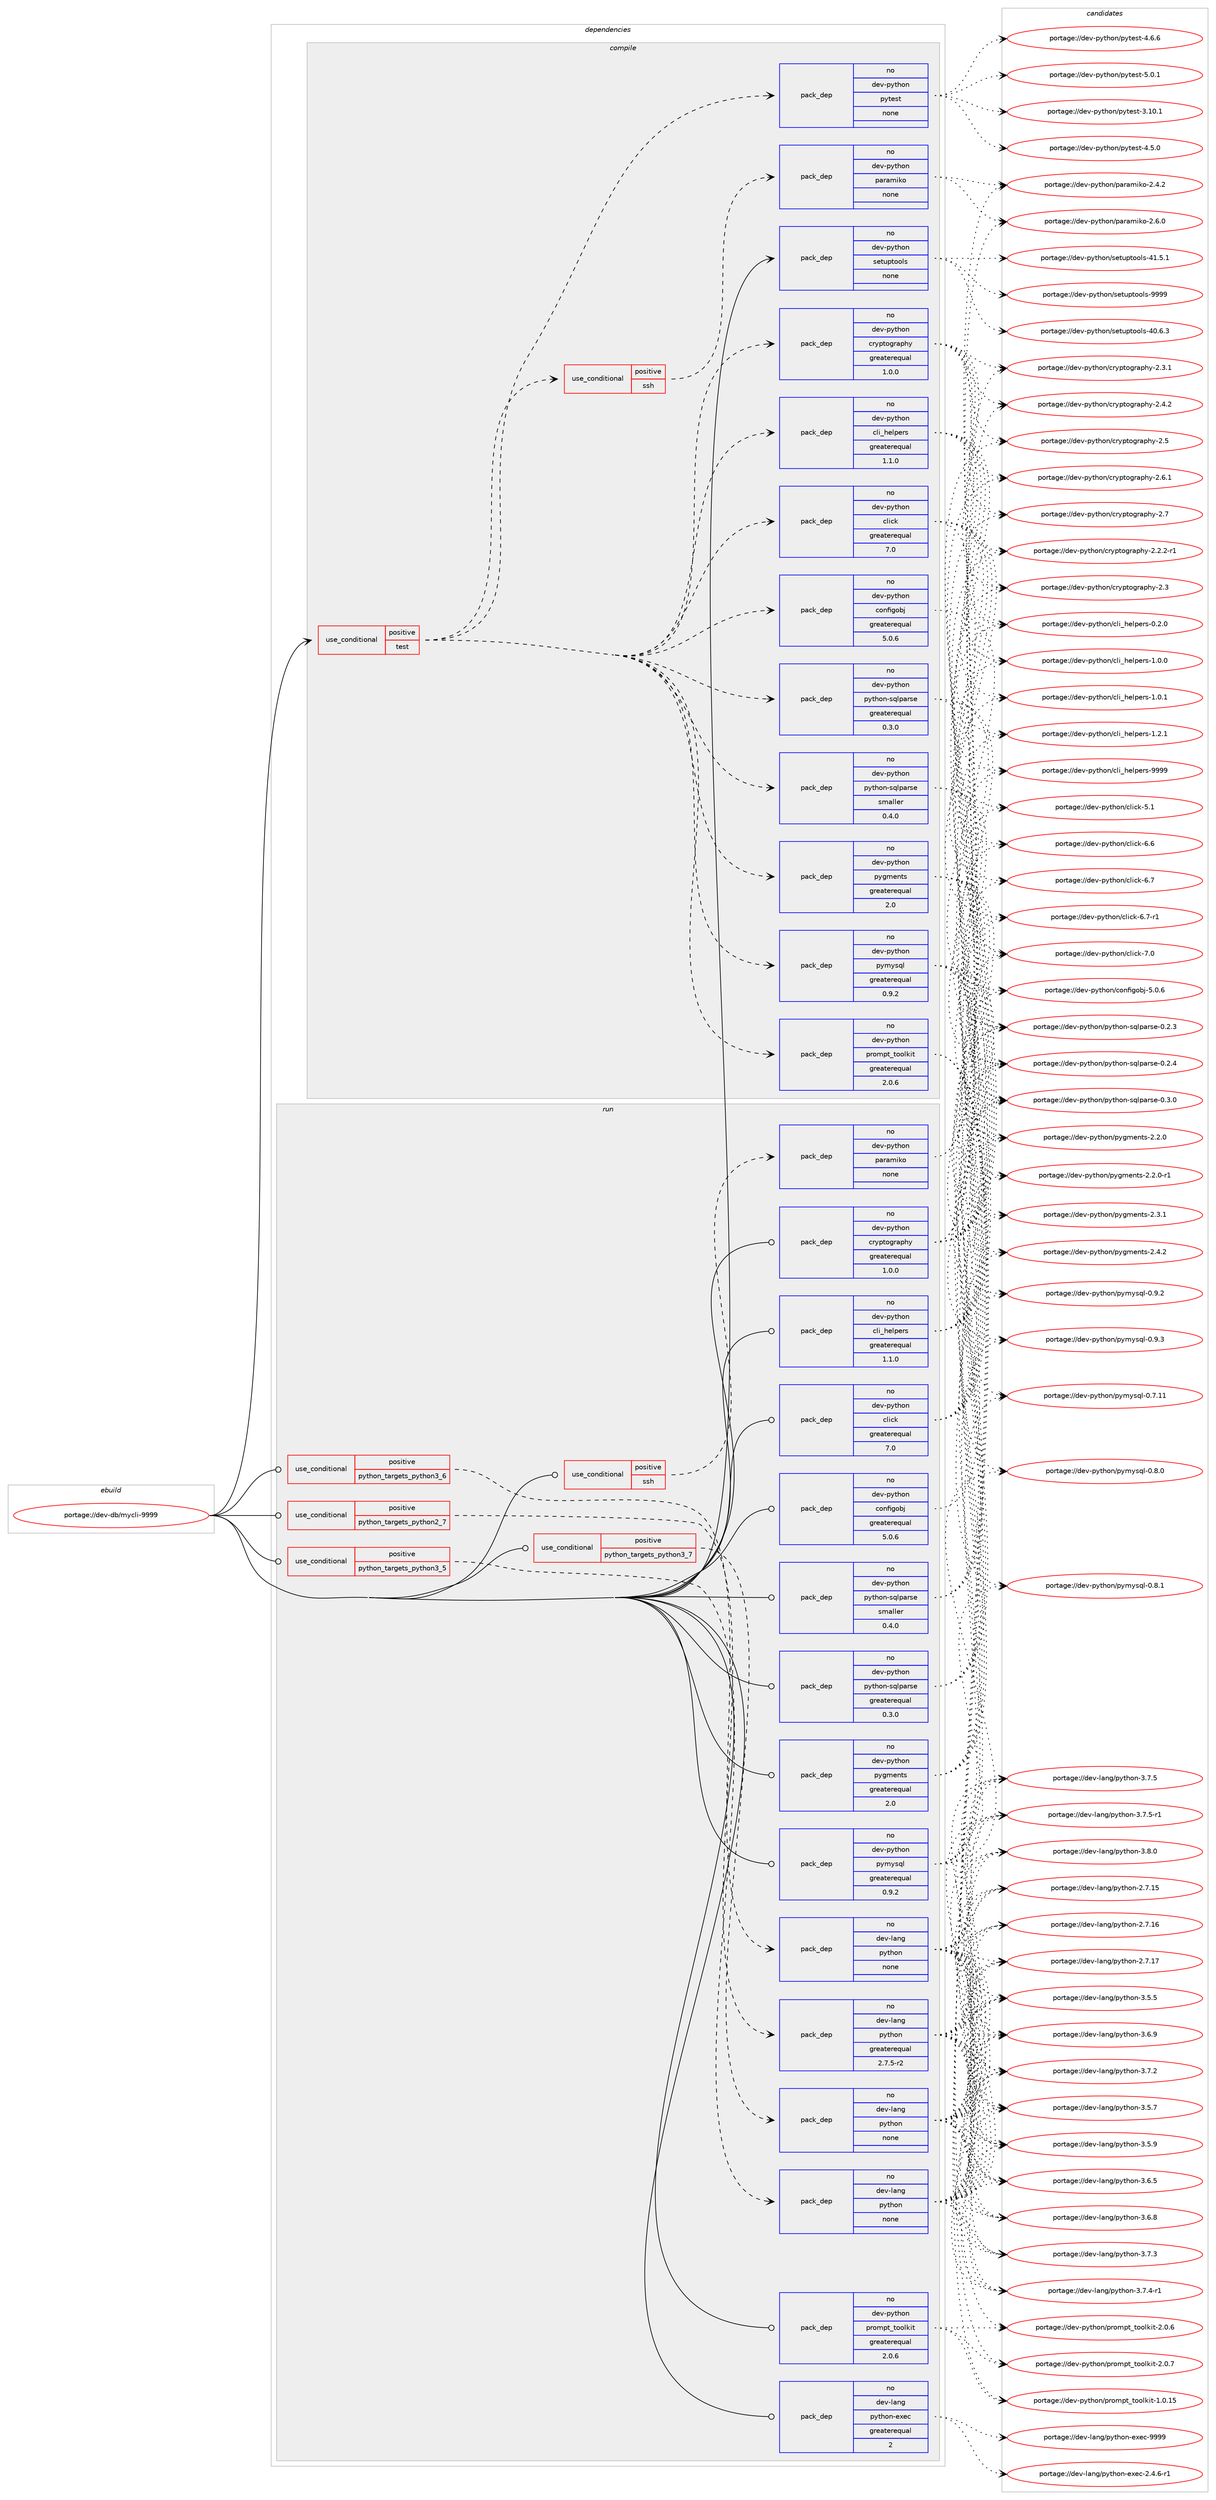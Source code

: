 digraph prolog {

# *************
# Graph options
# *************

newrank=true;
concentrate=true;
compound=true;
graph [rankdir=LR,fontname=Helvetica,fontsize=10,ranksep=1.5];#, ranksep=2.5, nodesep=0.2];
edge  [arrowhead=vee];
node  [fontname=Helvetica,fontsize=10];

# **********
# The ebuild
# **********

subgraph cluster_leftcol {
color=gray;
rank=same;
label=<<i>ebuild</i>>;
id [label="portage://dev-db/mycli-9999", color=red, width=4, href="../dev-db/mycli-9999.svg"];
}

# ****************
# The dependencies
# ****************

subgraph cluster_midcol {
color=gray;
label=<<i>dependencies</i>>;
subgraph cluster_compile {
fillcolor="#eeeeee";
style=filled;
label=<<i>compile</i>>;
subgraph cond12465 {
dependency55022 [label=<<TABLE BORDER="0" CELLBORDER="1" CELLSPACING="0" CELLPADDING="4"><TR><TD ROWSPAN="3" CELLPADDING="10">use_conditional</TD></TR><TR><TD>positive</TD></TR><TR><TD>test</TD></TR></TABLE>>, shape=none, color=red];
subgraph pack41333 {
dependency55023 [label=<<TABLE BORDER="0" CELLBORDER="1" CELLSPACING="0" CELLPADDING="4" WIDTH="220"><TR><TD ROWSPAN="6" CELLPADDING="30">pack_dep</TD></TR><TR><TD WIDTH="110">no</TD></TR><TR><TD>dev-python</TD></TR><TR><TD>pytest</TD></TR><TR><TD>none</TD></TR><TR><TD></TD></TR></TABLE>>, shape=none, color=blue];
}
dependency55022:e -> dependency55023:w [weight=20,style="dashed",arrowhead="vee"];
subgraph pack41334 {
dependency55024 [label=<<TABLE BORDER="0" CELLBORDER="1" CELLSPACING="0" CELLPADDING="4" WIDTH="220"><TR><TD ROWSPAN="6" CELLPADDING="30">pack_dep</TD></TR><TR><TD WIDTH="110">no</TD></TR><TR><TD>dev-python</TD></TR><TR><TD>cli_helpers</TD></TR><TR><TD>greaterequal</TD></TR><TR><TD>1.1.0</TD></TR></TABLE>>, shape=none, color=blue];
}
dependency55022:e -> dependency55024:w [weight=20,style="dashed",arrowhead="vee"];
subgraph pack41335 {
dependency55025 [label=<<TABLE BORDER="0" CELLBORDER="1" CELLSPACING="0" CELLPADDING="4" WIDTH="220"><TR><TD ROWSPAN="6" CELLPADDING="30">pack_dep</TD></TR><TR><TD WIDTH="110">no</TD></TR><TR><TD>dev-python</TD></TR><TR><TD>click</TD></TR><TR><TD>greaterequal</TD></TR><TR><TD>7.0</TD></TR></TABLE>>, shape=none, color=blue];
}
dependency55022:e -> dependency55025:w [weight=20,style="dashed",arrowhead="vee"];
subgraph pack41336 {
dependency55026 [label=<<TABLE BORDER="0" CELLBORDER="1" CELLSPACING="0" CELLPADDING="4" WIDTH="220"><TR><TD ROWSPAN="6" CELLPADDING="30">pack_dep</TD></TR><TR><TD WIDTH="110">no</TD></TR><TR><TD>dev-python</TD></TR><TR><TD>configobj</TD></TR><TR><TD>greaterequal</TD></TR><TR><TD>5.0.6</TD></TR></TABLE>>, shape=none, color=blue];
}
dependency55022:e -> dependency55026:w [weight=20,style="dashed",arrowhead="vee"];
subgraph pack41337 {
dependency55027 [label=<<TABLE BORDER="0" CELLBORDER="1" CELLSPACING="0" CELLPADDING="4" WIDTH="220"><TR><TD ROWSPAN="6" CELLPADDING="30">pack_dep</TD></TR><TR><TD WIDTH="110">no</TD></TR><TR><TD>dev-python</TD></TR><TR><TD>cryptography</TD></TR><TR><TD>greaterequal</TD></TR><TR><TD>1.0.0</TD></TR></TABLE>>, shape=none, color=blue];
}
dependency55022:e -> dependency55027:w [weight=20,style="dashed",arrowhead="vee"];
subgraph pack41338 {
dependency55028 [label=<<TABLE BORDER="0" CELLBORDER="1" CELLSPACING="0" CELLPADDING="4" WIDTH="220"><TR><TD ROWSPAN="6" CELLPADDING="30">pack_dep</TD></TR><TR><TD WIDTH="110">no</TD></TR><TR><TD>dev-python</TD></TR><TR><TD>prompt_toolkit</TD></TR><TR><TD>greaterequal</TD></TR><TR><TD>2.0.6</TD></TR></TABLE>>, shape=none, color=blue];
}
dependency55022:e -> dependency55028:w [weight=20,style="dashed",arrowhead="vee"];
subgraph pack41339 {
dependency55029 [label=<<TABLE BORDER="0" CELLBORDER="1" CELLSPACING="0" CELLPADDING="4" WIDTH="220"><TR><TD ROWSPAN="6" CELLPADDING="30">pack_dep</TD></TR><TR><TD WIDTH="110">no</TD></TR><TR><TD>dev-python</TD></TR><TR><TD>pygments</TD></TR><TR><TD>greaterequal</TD></TR><TR><TD>2.0</TD></TR></TABLE>>, shape=none, color=blue];
}
dependency55022:e -> dependency55029:w [weight=20,style="dashed",arrowhead="vee"];
subgraph pack41340 {
dependency55030 [label=<<TABLE BORDER="0" CELLBORDER="1" CELLSPACING="0" CELLPADDING="4" WIDTH="220"><TR><TD ROWSPAN="6" CELLPADDING="30">pack_dep</TD></TR><TR><TD WIDTH="110">no</TD></TR><TR><TD>dev-python</TD></TR><TR><TD>pymysql</TD></TR><TR><TD>greaterequal</TD></TR><TR><TD>0.9.2</TD></TR></TABLE>>, shape=none, color=blue];
}
dependency55022:e -> dependency55030:w [weight=20,style="dashed",arrowhead="vee"];
subgraph pack41341 {
dependency55031 [label=<<TABLE BORDER="0" CELLBORDER="1" CELLSPACING="0" CELLPADDING="4" WIDTH="220"><TR><TD ROWSPAN="6" CELLPADDING="30">pack_dep</TD></TR><TR><TD WIDTH="110">no</TD></TR><TR><TD>dev-python</TD></TR><TR><TD>python-sqlparse</TD></TR><TR><TD>greaterequal</TD></TR><TR><TD>0.3.0</TD></TR></TABLE>>, shape=none, color=blue];
}
dependency55022:e -> dependency55031:w [weight=20,style="dashed",arrowhead="vee"];
subgraph pack41342 {
dependency55032 [label=<<TABLE BORDER="0" CELLBORDER="1" CELLSPACING="0" CELLPADDING="4" WIDTH="220"><TR><TD ROWSPAN="6" CELLPADDING="30">pack_dep</TD></TR><TR><TD WIDTH="110">no</TD></TR><TR><TD>dev-python</TD></TR><TR><TD>python-sqlparse</TD></TR><TR><TD>smaller</TD></TR><TR><TD>0.4.0</TD></TR></TABLE>>, shape=none, color=blue];
}
dependency55022:e -> dependency55032:w [weight=20,style="dashed",arrowhead="vee"];
subgraph cond12466 {
dependency55033 [label=<<TABLE BORDER="0" CELLBORDER="1" CELLSPACING="0" CELLPADDING="4"><TR><TD ROWSPAN="3" CELLPADDING="10">use_conditional</TD></TR><TR><TD>positive</TD></TR><TR><TD>ssh</TD></TR></TABLE>>, shape=none, color=red];
subgraph pack41343 {
dependency55034 [label=<<TABLE BORDER="0" CELLBORDER="1" CELLSPACING="0" CELLPADDING="4" WIDTH="220"><TR><TD ROWSPAN="6" CELLPADDING="30">pack_dep</TD></TR><TR><TD WIDTH="110">no</TD></TR><TR><TD>dev-python</TD></TR><TR><TD>paramiko</TD></TR><TR><TD>none</TD></TR><TR><TD></TD></TR></TABLE>>, shape=none, color=blue];
}
dependency55033:e -> dependency55034:w [weight=20,style="dashed",arrowhead="vee"];
}
dependency55022:e -> dependency55033:w [weight=20,style="dashed",arrowhead="vee"];
}
id:e -> dependency55022:w [weight=20,style="solid",arrowhead="vee"];
subgraph pack41344 {
dependency55035 [label=<<TABLE BORDER="0" CELLBORDER="1" CELLSPACING="0" CELLPADDING="4" WIDTH="220"><TR><TD ROWSPAN="6" CELLPADDING="30">pack_dep</TD></TR><TR><TD WIDTH="110">no</TD></TR><TR><TD>dev-python</TD></TR><TR><TD>setuptools</TD></TR><TR><TD>none</TD></TR><TR><TD></TD></TR></TABLE>>, shape=none, color=blue];
}
id:e -> dependency55035:w [weight=20,style="solid",arrowhead="vee"];
}
subgraph cluster_compileandrun {
fillcolor="#eeeeee";
style=filled;
label=<<i>compile and run</i>>;
}
subgraph cluster_run {
fillcolor="#eeeeee";
style=filled;
label=<<i>run</i>>;
subgraph cond12467 {
dependency55036 [label=<<TABLE BORDER="0" CELLBORDER="1" CELLSPACING="0" CELLPADDING="4"><TR><TD ROWSPAN="3" CELLPADDING="10">use_conditional</TD></TR><TR><TD>positive</TD></TR><TR><TD>python_targets_python2_7</TD></TR></TABLE>>, shape=none, color=red];
subgraph pack41345 {
dependency55037 [label=<<TABLE BORDER="0" CELLBORDER="1" CELLSPACING="0" CELLPADDING="4" WIDTH="220"><TR><TD ROWSPAN="6" CELLPADDING="30">pack_dep</TD></TR><TR><TD WIDTH="110">no</TD></TR><TR><TD>dev-lang</TD></TR><TR><TD>python</TD></TR><TR><TD>greaterequal</TD></TR><TR><TD>2.7.5-r2</TD></TR></TABLE>>, shape=none, color=blue];
}
dependency55036:e -> dependency55037:w [weight=20,style="dashed",arrowhead="vee"];
}
id:e -> dependency55036:w [weight=20,style="solid",arrowhead="odot"];
subgraph cond12468 {
dependency55038 [label=<<TABLE BORDER="0" CELLBORDER="1" CELLSPACING="0" CELLPADDING="4"><TR><TD ROWSPAN="3" CELLPADDING="10">use_conditional</TD></TR><TR><TD>positive</TD></TR><TR><TD>python_targets_python3_5</TD></TR></TABLE>>, shape=none, color=red];
subgraph pack41346 {
dependency55039 [label=<<TABLE BORDER="0" CELLBORDER="1" CELLSPACING="0" CELLPADDING="4" WIDTH="220"><TR><TD ROWSPAN="6" CELLPADDING="30">pack_dep</TD></TR><TR><TD WIDTH="110">no</TD></TR><TR><TD>dev-lang</TD></TR><TR><TD>python</TD></TR><TR><TD>none</TD></TR><TR><TD></TD></TR></TABLE>>, shape=none, color=blue];
}
dependency55038:e -> dependency55039:w [weight=20,style="dashed",arrowhead="vee"];
}
id:e -> dependency55038:w [weight=20,style="solid",arrowhead="odot"];
subgraph cond12469 {
dependency55040 [label=<<TABLE BORDER="0" CELLBORDER="1" CELLSPACING="0" CELLPADDING="4"><TR><TD ROWSPAN="3" CELLPADDING="10">use_conditional</TD></TR><TR><TD>positive</TD></TR><TR><TD>python_targets_python3_6</TD></TR></TABLE>>, shape=none, color=red];
subgraph pack41347 {
dependency55041 [label=<<TABLE BORDER="0" CELLBORDER="1" CELLSPACING="0" CELLPADDING="4" WIDTH="220"><TR><TD ROWSPAN="6" CELLPADDING="30">pack_dep</TD></TR><TR><TD WIDTH="110">no</TD></TR><TR><TD>dev-lang</TD></TR><TR><TD>python</TD></TR><TR><TD>none</TD></TR><TR><TD></TD></TR></TABLE>>, shape=none, color=blue];
}
dependency55040:e -> dependency55041:w [weight=20,style="dashed",arrowhead="vee"];
}
id:e -> dependency55040:w [weight=20,style="solid",arrowhead="odot"];
subgraph cond12470 {
dependency55042 [label=<<TABLE BORDER="0" CELLBORDER="1" CELLSPACING="0" CELLPADDING="4"><TR><TD ROWSPAN="3" CELLPADDING="10">use_conditional</TD></TR><TR><TD>positive</TD></TR><TR><TD>python_targets_python3_7</TD></TR></TABLE>>, shape=none, color=red];
subgraph pack41348 {
dependency55043 [label=<<TABLE BORDER="0" CELLBORDER="1" CELLSPACING="0" CELLPADDING="4" WIDTH="220"><TR><TD ROWSPAN="6" CELLPADDING="30">pack_dep</TD></TR><TR><TD WIDTH="110">no</TD></TR><TR><TD>dev-lang</TD></TR><TR><TD>python</TD></TR><TR><TD>none</TD></TR><TR><TD></TD></TR></TABLE>>, shape=none, color=blue];
}
dependency55042:e -> dependency55043:w [weight=20,style="dashed",arrowhead="vee"];
}
id:e -> dependency55042:w [weight=20,style="solid",arrowhead="odot"];
subgraph cond12471 {
dependency55044 [label=<<TABLE BORDER="0" CELLBORDER="1" CELLSPACING="0" CELLPADDING="4"><TR><TD ROWSPAN="3" CELLPADDING="10">use_conditional</TD></TR><TR><TD>positive</TD></TR><TR><TD>ssh</TD></TR></TABLE>>, shape=none, color=red];
subgraph pack41349 {
dependency55045 [label=<<TABLE BORDER="0" CELLBORDER="1" CELLSPACING="0" CELLPADDING="4" WIDTH="220"><TR><TD ROWSPAN="6" CELLPADDING="30">pack_dep</TD></TR><TR><TD WIDTH="110">no</TD></TR><TR><TD>dev-python</TD></TR><TR><TD>paramiko</TD></TR><TR><TD>none</TD></TR><TR><TD></TD></TR></TABLE>>, shape=none, color=blue];
}
dependency55044:e -> dependency55045:w [weight=20,style="dashed",arrowhead="vee"];
}
id:e -> dependency55044:w [weight=20,style="solid",arrowhead="odot"];
subgraph pack41350 {
dependency55046 [label=<<TABLE BORDER="0" CELLBORDER="1" CELLSPACING="0" CELLPADDING="4" WIDTH="220"><TR><TD ROWSPAN="6" CELLPADDING="30">pack_dep</TD></TR><TR><TD WIDTH="110">no</TD></TR><TR><TD>dev-lang</TD></TR><TR><TD>python-exec</TD></TR><TR><TD>greaterequal</TD></TR><TR><TD>2</TD></TR></TABLE>>, shape=none, color=blue];
}
id:e -> dependency55046:w [weight=20,style="solid",arrowhead="odot"];
subgraph pack41351 {
dependency55047 [label=<<TABLE BORDER="0" CELLBORDER="1" CELLSPACING="0" CELLPADDING="4" WIDTH="220"><TR><TD ROWSPAN="6" CELLPADDING="30">pack_dep</TD></TR><TR><TD WIDTH="110">no</TD></TR><TR><TD>dev-python</TD></TR><TR><TD>cli_helpers</TD></TR><TR><TD>greaterequal</TD></TR><TR><TD>1.1.0</TD></TR></TABLE>>, shape=none, color=blue];
}
id:e -> dependency55047:w [weight=20,style="solid",arrowhead="odot"];
subgraph pack41352 {
dependency55048 [label=<<TABLE BORDER="0" CELLBORDER="1" CELLSPACING="0" CELLPADDING="4" WIDTH="220"><TR><TD ROWSPAN="6" CELLPADDING="30">pack_dep</TD></TR><TR><TD WIDTH="110">no</TD></TR><TR><TD>dev-python</TD></TR><TR><TD>click</TD></TR><TR><TD>greaterequal</TD></TR><TR><TD>7.0</TD></TR></TABLE>>, shape=none, color=blue];
}
id:e -> dependency55048:w [weight=20,style="solid",arrowhead="odot"];
subgraph pack41353 {
dependency55049 [label=<<TABLE BORDER="0" CELLBORDER="1" CELLSPACING="0" CELLPADDING="4" WIDTH="220"><TR><TD ROWSPAN="6" CELLPADDING="30">pack_dep</TD></TR><TR><TD WIDTH="110">no</TD></TR><TR><TD>dev-python</TD></TR><TR><TD>configobj</TD></TR><TR><TD>greaterequal</TD></TR><TR><TD>5.0.6</TD></TR></TABLE>>, shape=none, color=blue];
}
id:e -> dependency55049:w [weight=20,style="solid",arrowhead="odot"];
subgraph pack41354 {
dependency55050 [label=<<TABLE BORDER="0" CELLBORDER="1" CELLSPACING="0" CELLPADDING="4" WIDTH="220"><TR><TD ROWSPAN="6" CELLPADDING="30">pack_dep</TD></TR><TR><TD WIDTH="110">no</TD></TR><TR><TD>dev-python</TD></TR><TR><TD>cryptography</TD></TR><TR><TD>greaterequal</TD></TR><TR><TD>1.0.0</TD></TR></TABLE>>, shape=none, color=blue];
}
id:e -> dependency55050:w [weight=20,style="solid",arrowhead="odot"];
subgraph pack41355 {
dependency55051 [label=<<TABLE BORDER="0" CELLBORDER="1" CELLSPACING="0" CELLPADDING="4" WIDTH="220"><TR><TD ROWSPAN="6" CELLPADDING="30">pack_dep</TD></TR><TR><TD WIDTH="110">no</TD></TR><TR><TD>dev-python</TD></TR><TR><TD>prompt_toolkit</TD></TR><TR><TD>greaterequal</TD></TR><TR><TD>2.0.6</TD></TR></TABLE>>, shape=none, color=blue];
}
id:e -> dependency55051:w [weight=20,style="solid",arrowhead="odot"];
subgraph pack41356 {
dependency55052 [label=<<TABLE BORDER="0" CELLBORDER="1" CELLSPACING="0" CELLPADDING="4" WIDTH="220"><TR><TD ROWSPAN="6" CELLPADDING="30">pack_dep</TD></TR><TR><TD WIDTH="110">no</TD></TR><TR><TD>dev-python</TD></TR><TR><TD>pygments</TD></TR><TR><TD>greaterequal</TD></TR><TR><TD>2.0</TD></TR></TABLE>>, shape=none, color=blue];
}
id:e -> dependency55052:w [weight=20,style="solid",arrowhead="odot"];
subgraph pack41357 {
dependency55053 [label=<<TABLE BORDER="0" CELLBORDER="1" CELLSPACING="0" CELLPADDING="4" WIDTH="220"><TR><TD ROWSPAN="6" CELLPADDING="30">pack_dep</TD></TR><TR><TD WIDTH="110">no</TD></TR><TR><TD>dev-python</TD></TR><TR><TD>pymysql</TD></TR><TR><TD>greaterequal</TD></TR><TR><TD>0.9.2</TD></TR></TABLE>>, shape=none, color=blue];
}
id:e -> dependency55053:w [weight=20,style="solid",arrowhead="odot"];
subgraph pack41358 {
dependency55054 [label=<<TABLE BORDER="0" CELLBORDER="1" CELLSPACING="0" CELLPADDING="4" WIDTH="220"><TR><TD ROWSPAN="6" CELLPADDING="30">pack_dep</TD></TR><TR><TD WIDTH="110">no</TD></TR><TR><TD>dev-python</TD></TR><TR><TD>python-sqlparse</TD></TR><TR><TD>greaterequal</TD></TR><TR><TD>0.3.0</TD></TR></TABLE>>, shape=none, color=blue];
}
id:e -> dependency55054:w [weight=20,style="solid",arrowhead="odot"];
subgraph pack41359 {
dependency55055 [label=<<TABLE BORDER="0" CELLBORDER="1" CELLSPACING="0" CELLPADDING="4" WIDTH="220"><TR><TD ROWSPAN="6" CELLPADDING="30">pack_dep</TD></TR><TR><TD WIDTH="110">no</TD></TR><TR><TD>dev-python</TD></TR><TR><TD>python-sqlparse</TD></TR><TR><TD>smaller</TD></TR><TR><TD>0.4.0</TD></TR></TABLE>>, shape=none, color=blue];
}
id:e -> dependency55055:w [weight=20,style="solid",arrowhead="odot"];
}
}

# **************
# The candidates
# **************

subgraph cluster_choices {
rank=same;
color=gray;
label=<<i>candidates</i>>;

subgraph choice41333 {
color=black;
nodesep=1;
choiceportage100101118451121211161041111104711212111610111511645514649484649 [label="portage://dev-python/pytest-3.10.1", color=red, width=4,href="../dev-python/pytest-3.10.1.svg"];
choiceportage1001011184511212111610411111047112121116101115116455246534648 [label="portage://dev-python/pytest-4.5.0", color=red, width=4,href="../dev-python/pytest-4.5.0.svg"];
choiceportage1001011184511212111610411111047112121116101115116455246544654 [label="portage://dev-python/pytest-4.6.6", color=red, width=4,href="../dev-python/pytest-4.6.6.svg"];
choiceportage1001011184511212111610411111047112121116101115116455346484649 [label="portage://dev-python/pytest-5.0.1", color=red, width=4,href="../dev-python/pytest-5.0.1.svg"];
dependency55023:e -> choiceportage100101118451121211161041111104711212111610111511645514649484649:w [style=dotted,weight="100"];
dependency55023:e -> choiceportage1001011184511212111610411111047112121116101115116455246534648:w [style=dotted,weight="100"];
dependency55023:e -> choiceportage1001011184511212111610411111047112121116101115116455246544654:w [style=dotted,weight="100"];
dependency55023:e -> choiceportage1001011184511212111610411111047112121116101115116455346484649:w [style=dotted,weight="100"];
}
subgraph choice41334 {
color=black;
nodesep=1;
choiceportage10010111845112121116104111110479910810595104101108112101114115454846504648 [label="portage://dev-python/cli_helpers-0.2.0", color=red, width=4,href="../dev-python/cli_helpers-0.2.0.svg"];
choiceportage10010111845112121116104111110479910810595104101108112101114115454946484648 [label="portage://dev-python/cli_helpers-1.0.0", color=red, width=4,href="../dev-python/cli_helpers-1.0.0.svg"];
choiceportage10010111845112121116104111110479910810595104101108112101114115454946484649 [label="portage://dev-python/cli_helpers-1.0.1", color=red, width=4,href="../dev-python/cli_helpers-1.0.1.svg"];
choiceportage10010111845112121116104111110479910810595104101108112101114115454946504649 [label="portage://dev-python/cli_helpers-1.2.1", color=red, width=4,href="../dev-python/cli_helpers-1.2.1.svg"];
choiceportage100101118451121211161041111104799108105951041011081121011141154557575757 [label="portage://dev-python/cli_helpers-9999", color=red, width=4,href="../dev-python/cli_helpers-9999.svg"];
dependency55024:e -> choiceportage10010111845112121116104111110479910810595104101108112101114115454846504648:w [style=dotted,weight="100"];
dependency55024:e -> choiceportage10010111845112121116104111110479910810595104101108112101114115454946484648:w [style=dotted,weight="100"];
dependency55024:e -> choiceportage10010111845112121116104111110479910810595104101108112101114115454946484649:w [style=dotted,weight="100"];
dependency55024:e -> choiceportage10010111845112121116104111110479910810595104101108112101114115454946504649:w [style=dotted,weight="100"];
dependency55024:e -> choiceportage100101118451121211161041111104799108105951041011081121011141154557575757:w [style=dotted,weight="100"];
}
subgraph choice41335 {
color=black;
nodesep=1;
choiceportage1001011184511212111610411111047991081059910745534649 [label="portage://dev-python/click-5.1", color=red, width=4,href="../dev-python/click-5.1.svg"];
choiceportage1001011184511212111610411111047991081059910745544654 [label="portage://dev-python/click-6.6", color=red, width=4,href="../dev-python/click-6.6.svg"];
choiceportage1001011184511212111610411111047991081059910745544655 [label="portage://dev-python/click-6.7", color=red, width=4,href="../dev-python/click-6.7.svg"];
choiceportage10010111845112121116104111110479910810599107455446554511449 [label="portage://dev-python/click-6.7-r1", color=red, width=4,href="../dev-python/click-6.7-r1.svg"];
choiceportage1001011184511212111610411111047991081059910745554648 [label="portage://dev-python/click-7.0", color=red, width=4,href="../dev-python/click-7.0.svg"];
dependency55025:e -> choiceportage1001011184511212111610411111047991081059910745534649:w [style=dotted,weight="100"];
dependency55025:e -> choiceportage1001011184511212111610411111047991081059910745544654:w [style=dotted,weight="100"];
dependency55025:e -> choiceportage1001011184511212111610411111047991081059910745544655:w [style=dotted,weight="100"];
dependency55025:e -> choiceportage10010111845112121116104111110479910810599107455446554511449:w [style=dotted,weight="100"];
dependency55025:e -> choiceportage1001011184511212111610411111047991081059910745554648:w [style=dotted,weight="100"];
}
subgraph choice41336 {
color=black;
nodesep=1;
choiceportage10010111845112121116104111110479911111010210510311198106455346484654 [label="portage://dev-python/configobj-5.0.6", color=red, width=4,href="../dev-python/configobj-5.0.6.svg"];
dependency55026:e -> choiceportage10010111845112121116104111110479911111010210510311198106455346484654:w [style=dotted,weight="100"];
}
subgraph choice41337 {
color=black;
nodesep=1;
choiceportage100101118451121211161041111104799114121112116111103114971121041214550465046504511449 [label="portage://dev-python/cryptography-2.2.2-r1", color=red, width=4,href="../dev-python/cryptography-2.2.2-r1.svg"];
choiceportage1001011184511212111610411111047991141211121161111031149711210412145504651 [label="portage://dev-python/cryptography-2.3", color=red, width=4,href="../dev-python/cryptography-2.3.svg"];
choiceportage10010111845112121116104111110479911412111211611110311497112104121455046514649 [label="portage://dev-python/cryptography-2.3.1", color=red, width=4,href="../dev-python/cryptography-2.3.1.svg"];
choiceportage10010111845112121116104111110479911412111211611110311497112104121455046524650 [label="portage://dev-python/cryptography-2.4.2", color=red, width=4,href="../dev-python/cryptography-2.4.2.svg"];
choiceportage1001011184511212111610411111047991141211121161111031149711210412145504653 [label="portage://dev-python/cryptography-2.5", color=red, width=4,href="../dev-python/cryptography-2.5.svg"];
choiceportage10010111845112121116104111110479911412111211611110311497112104121455046544649 [label="portage://dev-python/cryptography-2.6.1", color=red, width=4,href="../dev-python/cryptography-2.6.1.svg"];
choiceportage1001011184511212111610411111047991141211121161111031149711210412145504655 [label="portage://dev-python/cryptography-2.7", color=red, width=4,href="../dev-python/cryptography-2.7.svg"];
dependency55027:e -> choiceportage100101118451121211161041111104799114121112116111103114971121041214550465046504511449:w [style=dotted,weight="100"];
dependency55027:e -> choiceportage1001011184511212111610411111047991141211121161111031149711210412145504651:w [style=dotted,weight="100"];
dependency55027:e -> choiceportage10010111845112121116104111110479911412111211611110311497112104121455046514649:w [style=dotted,weight="100"];
dependency55027:e -> choiceportage10010111845112121116104111110479911412111211611110311497112104121455046524650:w [style=dotted,weight="100"];
dependency55027:e -> choiceportage1001011184511212111610411111047991141211121161111031149711210412145504653:w [style=dotted,weight="100"];
dependency55027:e -> choiceportage10010111845112121116104111110479911412111211611110311497112104121455046544649:w [style=dotted,weight="100"];
dependency55027:e -> choiceportage1001011184511212111610411111047991141211121161111031149711210412145504655:w [style=dotted,weight="100"];
}
subgraph choice41338 {
color=black;
nodesep=1;
choiceportage10010111845112121116104111110471121141111091121169511611111110810710511645494648464953 [label="portage://dev-python/prompt_toolkit-1.0.15", color=red, width=4,href="../dev-python/prompt_toolkit-1.0.15.svg"];
choiceportage100101118451121211161041111104711211411110911211695116111111108107105116455046484654 [label="portage://dev-python/prompt_toolkit-2.0.6", color=red, width=4,href="../dev-python/prompt_toolkit-2.0.6.svg"];
choiceportage100101118451121211161041111104711211411110911211695116111111108107105116455046484655 [label="portage://dev-python/prompt_toolkit-2.0.7", color=red, width=4,href="../dev-python/prompt_toolkit-2.0.7.svg"];
dependency55028:e -> choiceportage10010111845112121116104111110471121141111091121169511611111110810710511645494648464953:w [style=dotted,weight="100"];
dependency55028:e -> choiceportage100101118451121211161041111104711211411110911211695116111111108107105116455046484654:w [style=dotted,weight="100"];
dependency55028:e -> choiceportage100101118451121211161041111104711211411110911211695116111111108107105116455046484655:w [style=dotted,weight="100"];
}
subgraph choice41339 {
color=black;
nodesep=1;
choiceportage1001011184511212111610411111047112121103109101110116115455046504648 [label="portage://dev-python/pygments-2.2.0", color=red, width=4,href="../dev-python/pygments-2.2.0.svg"];
choiceportage10010111845112121116104111110471121211031091011101161154550465046484511449 [label="portage://dev-python/pygments-2.2.0-r1", color=red, width=4,href="../dev-python/pygments-2.2.0-r1.svg"];
choiceportage1001011184511212111610411111047112121103109101110116115455046514649 [label="portage://dev-python/pygments-2.3.1", color=red, width=4,href="../dev-python/pygments-2.3.1.svg"];
choiceportage1001011184511212111610411111047112121103109101110116115455046524650 [label="portage://dev-python/pygments-2.4.2", color=red, width=4,href="../dev-python/pygments-2.4.2.svg"];
dependency55029:e -> choiceportage1001011184511212111610411111047112121103109101110116115455046504648:w [style=dotted,weight="100"];
dependency55029:e -> choiceportage10010111845112121116104111110471121211031091011101161154550465046484511449:w [style=dotted,weight="100"];
dependency55029:e -> choiceportage1001011184511212111610411111047112121103109101110116115455046514649:w [style=dotted,weight="100"];
dependency55029:e -> choiceportage1001011184511212111610411111047112121103109101110116115455046524650:w [style=dotted,weight="100"];
}
subgraph choice41340 {
color=black;
nodesep=1;
choiceportage100101118451121211161041111104711212110912111511310845484655464949 [label="portage://dev-python/pymysql-0.7.11", color=red, width=4,href="../dev-python/pymysql-0.7.11.svg"];
choiceportage1001011184511212111610411111047112121109121115113108454846564648 [label="portage://dev-python/pymysql-0.8.0", color=red, width=4,href="../dev-python/pymysql-0.8.0.svg"];
choiceportage1001011184511212111610411111047112121109121115113108454846564649 [label="portage://dev-python/pymysql-0.8.1", color=red, width=4,href="../dev-python/pymysql-0.8.1.svg"];
choiceportage1001011184511212111610411111047112121109121115113108454846574650 [label="portage://dev-python/pymysql-0.9.2", color=red, width=4,href="../dev-python/pymysql-0.9.2.svg"];
choiceportage1001011184511212111610411111047112121109121115113108454846574651 [label="portage://dev-python/pymysql-0.9.3", color=red, width=4,href="../dev-python/pymysql-0.9.3.svg"];
dependency55030:e -> choiceportage100101118451121211161041111104711212110912111511310845484655464949:w [style=dotted,weight="100"];
dependency55030:e -> choiceportage1001011184511212111610411111047112121109121115113108454846564648:w [style=dotted,weight="100"];
dependency55030:e -> choiceportage1001011184511212111610411111047112121109121115113108454846564649:w [style=dotted,weight="100"];
dependency55030:e -> choiceportage1001011184511212111610411111047112121109121115113108454846574650:w [style=dotted,weight="100"];
dependency55030:e -> choiceportage1001011184511212111610411111047112121109121115113108454846574651:w [style=dotted,weight="100"];
}
subgraph choice41341 {
color=black;
nodesep=1;
choiceportage10010111845112121116104111110471121211161041111104511511310811297114115101454846504651 [label="portage://dev-python/python-sqlparse-0.2.3", color=red, width=4,href="../dev-python/python-sqlparse-0.2.3.svg"];
choiceportage10010111845112121116104111110471121211161041111104511511310811297114115101454846504652 [label="portage://dev-python/python-sqlparse-0.2.4", color=red, width=4,href="../dev-python/python-sqlparse-0.2.4.svg"];
choiceportage10010111845112121116104111110471121211161041111104511511310811297114115101454846514648 [label="portage://dev-python/python-sqlparse-0.3.0", color=red, width=4,href="../dev-python/python-sqlparse-0.3.0.svg"];
dependency55031:e -> choiceportage10010111845112121116104111110471121211161041111104511511310811297114115101454846504651:w [style=dotted,weight="100"];
dependency55031:e -> choiceportage10010111845112121116104111110471121211161041111104511511310811297114115101454846504652:w [style=dotted,weight="100"];
dependency55031:e -> choiceportage10010111845112121116104111110471121211161041111104511511310811297114115101454846514648:w [style=dotted,weight="100"];
}
subgraph choice41342 {
color=black;
nodesep=1;
choiceportage10010111845112121116104111110471121211161041111104511511310811297114115101454846504651 [label="portage://dev-python/python-sqlparse-0.2.3", color=red, width=4,href="../dev-python/python-sqlparse-0.2.3.svg"];
choiceportage10010111845112121116104111110471121211161041111104511511310811297114115101454846504652 [label="portage://dev-python/python-sqlparse-0.2.4", color=red, width=4,href="../dev-python/python-sqlparse-0.2.4.svg"];
choiceportage10010111845112121116104111110471121211161041111104511511310811297114115101454846514648 [label="portage://dev-python/python-sqlparse-0.3.0", color=red, width=4,href="../dev-python/python-sqlparse-0.3.0.svg"];
dependency55032:e -> choiceportage10010111845112121116104111110471121211161041111104511511310811297114115101454846504651:w [style=dotted,weight="100"];
dependency55032:e -> choiceportage10010111845112121116104111110471121211161041111104511511310811297114115101454846504652:w [style=dotted,weight="100"];
dependency55032:e -> choiceportage10010111845112121116104111110471121211161041111104511511310811297114115101454846514648:w [style=dotted,weight="100"];
}
subgraph choice41343 {
color=black;
nodesep=1;
choiceportage10010111845112121116104111110471129711497109105107111455046524650 [label="portage://dev-python/paramiko-2.4.2", color=red, width=4,href="../dev-python/paramiko-2.4.2.svg"];
choiceportage10010111845112121116104111110471129711497109105107111455046544648 [label="portage://dev-python/paramiko-2.6.0", color=red, width=4,href="../dev-python/paramiko-2.6.0.svg"];
dependency55034:e -> choiceportage10010111845112121116104111110471129711497109105107111455046524650:w [style=dotted,weight="100"];
dependency55034:e -> choiceportage10010111845112121116104111110471129711497109105107111455046544648:w [style=dotted,weight="100"];
}
subgraph choice41344 {
color=black;
nodesep=1;
choiceportage100101118451121211161041111104711510111611711211611111110811545524846544651 [label="portage://dev-python/setuptools-40.6.3", color=red, width=4,href="../dev-python/setuptools-40.6.3.svg"];
choiceportage100101118451121211161041111104711510111611711211611111110811545524946534649 [label="portage://dev-python/setuptools-41.5.1", color=red, width=4,href="../dev-python/setuptools-41.5.1.svg"];
choiceportage10010111845112121116104111110471151011161171121161111111081154557575757 [label="portage://dev-python/setuptools-9999", color=red, width=4,href="../dev-python/setuptools-9999.svg"];
dependency55035:e -> choiceportage100101118451121211161041111104711510111611711211611111110811545524846544651:w [style=dotted,weight="100"];
dependency55035:e -> choiceportage100101118451121211161041111104711510111611711211611111110811545524946534649:w [style=dotted,weight="100"];
dependency55035:e -> choiceportage10010111845112121116104111110471151011161171121161111111081154557575757:w [style=dotted,weight="100"];
}
subgraph choice41345 {
color=black;
nodesep=1;
choiceportage10010111845108971101034711212111610411111045504655464953 [label="portage://dev-lang/python-2.7.15", color=red, width=4,href="../dev-lang/python-2.7.15.svg"];
choiceportage10010111845108971101034711212111610411111045504655464954 [label="portage://dev-lang/python-2.7.16", color=red, width=4,href="../dev-lang/python-2.7.16.svg"];
choiceportage10010111845108971101034711212111610411111045504655464955 [label="portage://dev-lang/python-2.7.17", color=red, width=4,href="../dev-lang/python-2.7.17.svg"];
choiceportage100101118451089711010347112121116104111110455146534653 [label="portage://dev-lang/python-3.5.5", color=red, width=4,href="../dev-lang/python-3.5.5.svg"];
choiceportage100101118451089711010347112121116104111110455146534655 [label="portage://dev-lang/python-3.5.7", color=red, width=4,href="../dev-lang/python-3.5.7.svg"];
choiceportage100101118451089711010347112121116104111110455146534657 [label="portage://dev-lang/python-3.5.9", color=red, width=4,href="../dev-lang/python-3.5.9.svg"];
choiceportage100101118451089711010347112121116104111110455146544653 [label="portage://dev-lang/python-3.6.5", color=red, width=4,href="../dev-lang/python-3.6.5.svg"];
choiceportage100101118451089711010347112121116104111110455146544656 [label="portage://dev-lang/python-3.6.8", color=red, width=4,href="../dev-lang/python-3.6.8.svg"];
choiceportage100101118451089711010347112121116104111110455146544657 [label="portage://dev-lang/python-3.6.9", color=red, width=4,href="../dev-lang/python-3.6.9.svg"];
choiceportage100101118451089711010347112121116104111110455146554650 [label="portage://dev-lang/python-3.7.2", color=red, width=4,href="../dev-lang/python-3.7.2.svg"];
choiceportage100101118451089711010347112121116104111110455146554651 [label="portage://dev-lang/python-3.7.3", color=red, width=4,href="../dev-lang/python-3.7.3.svg"];
choiceportage1001011184510897110103471121211161041111104551465546524511449 [label="portage://dev-lang/python-3.7.4-r1", color=red, width=4,href="../dev-lang/python-3.7.4-r1.svg"];
choiceportage100101118451089711010347112121116104111110455146554653 [label="portage://dev-lang/python-3.7.5", color=red, width=4,href="../dev-lang/python-3.7.5.svg"];
choiceportage1001011184510897110103471121211161041111104551465546534511449 [label="portage://dev-lang/python-3.7.5-r1", color=red, width=4,href="../dev-lang/python-3.7.5-r1.svg"];
choiceportage100101118451089711010347112121116104111110455146564648 [label="portage://dev-lang/python-3.8.0", color=red, width=4,href="../dev-lang/python-3.8.0.svg"];
dependency55037:e -> choiceportage10010111845108971101034711212111610411111045504655464953:w [style=dotted,weight="100"];
dependency55037:e -> choiceportage10010111845108971101034711212111610411111045504655464954:w [style=dotted,weight="100"];
dependency55037:e -> choiceportage10010111845108971101034711212111610411111045504655464955:w [style=dotted,weight="100"];
dependency55037:e -> choiceportage100101118451089711010347112121116104111110455146534653:w [style=dotted,weight="100"];
dependency55037:e -> choiceportage100101118451089711010347112121116104111110455146534655:w [style=dotted,weight="100"];
dependency55037:e -> choiceportage100101118451089711010347112121116104111110455146534657:w [style=dotted,weight="100"];
dependency55037:e -> choiceportage100101118451089711010347112121116104111110455146544653:w [style=dotted,weight="100"];
dependency55037:e -> choiceportage100101118451089711010347112121116104111110455146544656:w [style=dotted,weight="100"];
dependency55037:e -> choiceportage100101118451089711010347112121116104111110455146544657:w [style=dotted,weight="100"];
dependency55037:e -> choiceportage100101118451089711010347112121116104111110455146554650:w [style=dotted,weight="100"];
dependency55037:e -> choiceportage100101118451089711010347112121116104111110455146554651:w [style=dotted,weight="100"];
dependency55037:e -> choiceportage1001011184510897110103471121211161041111104551465546524511449:w [style=dotted,weight="100"];
dependency55037:e -> choiceportage100101118451089711010347112121116104111110455146554653:w [style=dotted,weight="100"];
dependency55037:e -> choiceportage1001011184510897110103471121211161041111104551465546534511449:w [style=dotted,weight="100"];
dependency55037:e -> choiceportage100101118451089711010347112121116104111110455146564648:w [style=dotted,weight="100"];
}
subgraph choice41346 {
color=black;
nodesep=1;
choiceportage10010111845108971101034711212111610411111045504655464953 [label="portage://dev-lang/python-2.7.15", color=red, width=4,href="../dev-lang/python-2.7.15.svg"];
choiceportage10010111845108971101034711212111610411111045504655464954 [label="portage://dev-lang/python-2.7.16", color=red, width=4,href="../dev-lang/python-2.7.16.svg"];
choiceportage10010111845108971101034711212111610411111045504655464955 [label="portage://dev-lang/python-2.7.17", color=red, width=4,href="../dev-lang/python-2.7.17.svg"];
choiceportage100101118451089711010347112121116104111110455146534653 [label="portage://dev-lang/python-3.5.5", color=red, width=4,href="../dev-lang/python-3.5.5.svg"];
choiceportage100101118451089711010347112121116104111110455146534655 [label="portage://dev-lang/python-3.5.7", color=red, width=4,href="../dev-lang/python-3.5.7.svg"];
choiceportage100101118451089711010347112121116104111110455146534657 [label="portage://dev-lang/python-3.5.9", color=red, width=4,href="../dev-lang/python-3.5.9.svg"];
choiceportage100101118451089711010347112121116104111110455146544653 [label="portage://dev-lang/python-3.6.5", color=red, width=4,href="../dev-lang/python-3.6.5.svg"];
choiceportage100101118451089711010347112121116104111110455146544656 [label="portage://dev-lang/python-3.6.8", color=red, width=4,href="../dev-lang/python-3.6.8.svg"];
choiceportage100101118451089711010347112121116104111110455146544657 [label="portage://dev-lang/python-3.6.9", color=red, width=4,href="../dev-lang/python-3.6.9.svg"];
choiceportage100101118451089711010347112121116104111110455146554650 [label="portage://dev-lang/python-3.7.2", color=red, width=4,href="../dev-lang/python-3.7.2.svg"];
choiceportage100101118451089711010347112121116104111110455146554651 [label="portage://dev-lang/python-3.7.3", color=red, width=4,href="../dev-lang/python-3.7.3.svg"];
choiceportage1001011184510897110103471121211161041111104551465546524511449 [label="portage://dev-lang/python-3.7.4-r1", color=red, width=4,href="../dev-lang/python-3.7.4-r1.svg"];
choiceportage100101118451089711010347112121116104111110455146554653 [label="portage://dev-lang/python-3.7.5", color=red, width=4,href="../dev-lang/python-3.7.5.svg"];
choiceportage1001011184510897110103471121211161041111104551465546534511449 [label="portage://dev-lang/python-3.7.5-r1", color=red, width=4,href="../dev-lang/python-3.7.5-r1.svg"];
choiceportage100101118451089711010347112121116104111110455146564648 [label="portage://dev-lang/python-3.8.0", color=red, width=4,href="../dev-lang/python-3.8.0.svg"];
dependency55039:e -> choiceportage10010111845108971101034711212111610411111045504655464953:w [style=dotted,weight="100"];
dependency55039:e -> choiceportage10010111845108971101034711212111610411111045504655464954:w [style=dotted,weight="100"];
dependency55039:e -> choiceportage10010111845108971101034711212111610411111045504655464955:w [style=dotted,weight="100"];
dependency55039:e -> choiceportage100101118451089711010347112121116104111110455146534653:w [style=dotted,weight="100"];
dependency55039:e -> choiceportage100101118451089711010347112121116104111110455146534655:w [style=dotted,weight="100"];
dependency55039:e -> choiceportage100101118451089711010347112121116104111110455146534657:w [style=dotted,weight="100"];
dependency55039:e -> choiceportage100101118451089711010347112121116104111110455146544653:w [style=dotted,weight="100"];
dependency55039:e -> choiceportage100101118451089711010347112121116104111110455146544656:w [style=dotted,weight="100"];
dependency55039:e -> choiceportage100101118451089711010347112121116104111110455146544657:w [style=dotted,weight="100"];
dependency55039:e -> choiceportage100101118451089711010347112121116104111110455146554650:w [style=dotted,weight="100"];
dependency55039:e -> choiceportage100101118451089711010347112121116104111110455146554651:w [style=dotted,weight="100"];
dependency55039:e -> choiceportage1001011184510897110103471121211161041111104551465546524511449:w [style=dotted,weight="100"];
dependency55039:e -> choiceportage100101118451089711010347112121116104111110455146554653:w [style=dotted,weight="100"];
dependency55039:e -> choiceportage1001011184510897110103471121211161041111104551465546534511449:w [style=dotted,weight="100"];
dependency55039:e -> choiceportage100101118451089711010347112121116104111110455146564648:w [style=dotted,weight="100"];
}
subgraph choice41347 {
color=black;
nodesep=1;
choiceportage10010111845108971101034711212111610411111045504655464953 [label="portage://dev-lang/python-2.7.15", color=red, width=4,href="../dev-lang/python-2.7.15.svg"];
choiceportage10010111845108971101034711212111610411111045504655464954 [label="portage://dev-lang/python-2.7.16", color=red, width=4,href="../dev-lang/python-2.7.16.svg"];
choiceportage10010111845108971101034711212111610411111045504655464955 [label="portage://dev-lang/python-2.7.17", color=red, width=4,href="../dev-lang/python-2.7.17.svg"];
choiceportage100101118451089711010347112121116104111110455146534653 [label="portage://dev-lang/python-3.5.5", color=red, width=4,href="../dev-lang/python-3.5.5.svg"];
choiceportage100101118451089711010347112121116104111110455146534655 [label="portage://dev-lang/python-3.5.7", color=red, width=4,href="../dev-lang/python-3.5.7.svg"];
choiceportage100101118451089711010347112121116104111110455146534657 [label="portage://dev-lang/python-3.5.9", color=red, width=4,href="../dev-lang/python-3.5.9.svg"];
choiceportage100101118451089711010347112121116104111110455146544653 [label="portage://dev-lang/python-3.6.5", color=red, width=4,href="../dev-lang/python-3.6.5.svg"];
choiceportage100101118451089711010347112121116104111110455146544656 [label="portage://dev-lang/python-3.6.8", color=red, width=4,href="../dev-lang/python-3.6.8.svg"];
choiceportage100101118451089711010347112121116104111110455146544657 [label="portage://dev-lang/python-3.6.9", color=red, width=4,href="../dev-lang/python-3.6.9.svg"];
choiceportage100101118451089711010347112121116104111110455146554650 [label="portage://dev-lang/python-3.7.2", color=red, width=4,href="../dev-lang/python-3.7.2.svg"];
choiceportage100101118451089711010347112121116104111110455146554651 [label="portage://dev-lang/python-3.7.3", color=red, width=4,href="../dev-lang/python-3.7.3.svg"];
choiceportage1001011184510897110103471121211161041111104551465546524511449 [label="portage://dev-lang/python-3.7.4-r1", color=red, width=4,href="../dev-lang/python-3.7.4-r1.svg"];
choiceportage100101118451089711010347112121116104111110455146554653 [label="portage://dev-lang/python-3.7.5", color=red, width=4,href="../dev-lang/python-3.7.5.svg"];
choiceportage1001011184510897110103471121211161041111104551465546534511449 [label="portage://dev-lang/python-3.7.5-r1", color=red, width=4,href="../dev-lang/python-3.7.5-r1.svg"];
choiceportage100101118451089711010347112121116104111110455146564648 [label="portage://dev-lang/python-3.8.0", color=red, width=4,href="../dev-lang/python-3.8.0.svg"];
dependency55041:e -> choiceportage10010111845108971101034711212111610411111045504655464953:w [style=dotted,weight="100"];
dependency55041:e -> choiceportage10010111845108971101034711212111610411111045504655464954:w [style=dotted,weight="100"];
dependency55041:e -> choiceportage10010111845108971101034711212111610411111045504655464955:w [style=dotted,weight="100"];
dependency55041:e -> choiceportage100101118451089711010347112121116104111110455146534653:w [style=dotted,weight="100"];
dependency55041:e -> choiceportage100101118451089711010347112121116104111110455146534655:w [style=dotted,weight="100"];
dependency55041:e -> choiceportage100101118451089711010347112121116104111110455146534657:w [style=dotted,weight="100"];
dependency55041:e -> choiceportage100101118451089711010347112121116104111110455146544653:w [style=dotted,weight="100"];
dependency55041:e -> choiceportage100101118451089711010347112121116104111110455146544656:w [style=dotted,weight="100"];
dependency55041:e -> choiceportage100101118451089711010347112121116104111110455146544657:w [style=dotted,weight="100"];
dependency55041:e -> choiceportage100101118451089711010347112121116104111110455146554650:w [style=dotted,weight="100"];
dependency55041:e -> choiceportage100101118451089711010347112121116104111110455146554651:w [style=dotted,weight="100"];
dependency55041:e -> choiceportage1001011184510897110103471121211161041111104551465546524511449:w [style=dotted,weight="100"];
dependency55041:e -> choiceportage100101118451089711010347112121116104111110455146554653:w [style=dotted,weight="100"];
dependency55041:e -> choiceportage1001011184510897110103471121211161041111104551465546534511449:w [style=dotted,weight="100"];
dependency55041:e -> choiceportage100101118451089711010347112121116104111110455146564648:w [style=dotted,weight="100"];
}
subgraph choice41348 {
color=black;
nodesep=1;
choiceportage10010111845108971101034711212111610411111045504655464953 [label="portage://dev-lang/python-2.7.15", color=red, width=4,href="../dev-lang/python-2.7.15.svg"];
choiceportage10010111845108971101034711212111610411111045504655464954 [label="portage://dev-lang/python-2.7.16", color=red, width=4,href="../dev-lang/python-2.7.16.svg"];
choiceportage10010111845108971101034711212111610411111045504655464955 [label="portage://dev-lang/python-2.7.17", color=red, width=4,href="../dev-lang/python-2.7.17.svg"];
choiceportage100101118451089711010347112121116104111110455146534653 [label="portage://dev-lang/python-3.5.5", color=red, width=4,href="../dev-lang/python-3.5.5.svg"];
choiceportage100101118451089711010347112121116104111110455146534655 [label="portage://dev-lang/python-3.5.7", color=red, width=4,href="../dev-lang/python-3.5.7.svg"];
choiceportage100101118451089711010347112121116104111110455146534657 [label="portage://dev-lang/python-3.5.9", color=red, width=4,href="../dev-lang/python-3.5.9.svg"];
choiceportage100101118451089711010347112121116104111110455146544653 [label="portage://dev-lang/python-3.6.5", color=red, width=4,href="../dev-lang/python-3.6.5.svg"];
choiceportage100101118451089711010347112121116104111110455146544656 [label="portage://dev-lang/python-3.6.8", color=red, width=4,href="../dev-lang/python-3.6.8.svg"];
choiceportage100101118451089711010347112121116104111110455146544657 [label="portage://dev-lang/python-3.6.9", color=red, width=4,href="../dev-lang/python-3.6.9.svg"];
choiceportage100101118451089711010347112121116104111110455146554650 [label="portage://dev-lang/python-3.7.2", color=red, width=4,href="../dev-lang/python-3.7.2.svg"];
choiceportage100101118451089711010347112121116104111110455146554651 [label="portage://dev-lang/python-3.7.3", color=red, width=4,href="../dev-lang/python-3.7.3.svg"];
choiceportage1001011184510897110103471121211161041111104551465546524511449 [label="portage://dev-lang/python-3.7.4-r1", color=red, width=4,href="../dev-lang/python-3.7.4-r1.svg"];
choiceportage100101118451089711010347112121116104111110455146554653 [label="portage://dev-lang/python-3.7.5", color=red, width=4,href="../dev-lang/python-3.7.5.svg"];
choiceportage1001011184510897110103471121211161041111104551465546534511449 [label="portage://dev-lang/python-3.7.5-r1", color=red, width=4,href="../dev-lang/python-3.7.5-r1.svg"];
choiceportage100101118451089711010347112121116104111110455146564648 [label="portage://dev-lang/python-3.8.0", color=red, width=4,href="../dev-lang/python-3.8.0.svg"];
dependency55043:e -> choiceportage10010111845108971101034711212111610411111045504655464953:w [style=dotted,weight="100"];
dependency55043:e -> choiceportage10010111845108971101034711212111610411111045504655464954:w [style=dotted,weight="100"];
dependency55043:e -> choiceportage10010111845108971101034711212111610411111045504655464955:w [style=dotted,weight="100"];
dependency55043:e -> choiceportage100101118451089711010347112121116104111110455146534653:w [style=dotted,weight="100"];
dependency55043:e -> choiceportage100101118451089711010347112121116104111110455146534655:w [style=dotted,weight="100"];
dependency55043:e -> choiceportage100101118451089711010347112121116104111110455146534657:w [style=dotted,weight="100"];
dependency55043:e -> choiceportage100101118451089711010347112121116104111110455146544653:w [style=dotted,weight="100"];
dependency55043:e -> choiceportage100101118451089711010347112121116104111110455146544656:w [style=dotted,weight="100"];
dependency55043:e -> choiceportage100101118451089711010347112121116104111110455146544657:w [style=dotted,weight="100"];
dependency55043:e -> choiceportage100101118451089711010347112121116104111110455146554650:w [style=dotted,weight="100"];
dependency55043:e -> choiceportage100101118451089711010347112121116104111110455146554651:w [style=dotted,weight="100"];
dependency55043:e -> choiceportage1001011184510897110103471121211161041111104551465546524511449:w [style=dotted,weight="100"];
dependency55043:e -> choiceportage100101118451089711010347112121116104111110455146554653:w [style=dotted,weight="100"];
dependency55043:e -> choiceportage1001011184510897110103471121211161041111104551465546534511449:w [style=dotted,weight="100"];
dependency55043:e -> choiceportage100101118451089711010347112121116104111110455146564648:w [style=dotted,weight="100"];
}
subgraph choice41349 {
color=black;
nodesep=1;
choiceportage10010111845112121116104111110471129711497109105107111455046524650 [label="portage://dev-python/paramiko-2.4.2", color=red, width=4,href="../dev-python/paramiko-2.4.2.svg"];
choiceportage10010111845112121116104111110471129711497109105107111455046544648 [label="portage://dev-python/paramiko-2.6.0", color=red, width=4,href="../dev-python/paramiko-2.6.0.svg"];
dependency55045:e -> choiceportage10010111845112121116104111110471129711497109105107111455046524650:w [style=dotted,weight="100"];
dependency55045:e -> choiceportage10010111845112121116104111110471129711497109105107111455046544648:w [style=dotted,weight="100"];
}
subgraph choice41350 {
color=black;
nodesep=1;
choiceportage10010111845108971101034711212111610411111045101120101994550465246544511449 [label="portage://dev-lang/python-exec-2.4.6-r1", color=red, width=4,href="../dev-lang/python-exec-2.4.6-r1.svg"];
choiceportage10010111845108971101034711212111610411111045101120101994557575757 [label="portage://dev-lang/python-exec-9999", color=red, width=4,href="../dev-lang/python-exec-9999.svg"];
dependency55046:e -> choiceportage10010111845108971101034711212111610411111045101120101994550465246544511449:w [style=dotted,weight="100"];
dependency55046:e -> choiceportage10010111845108971101034711212111610411111045101120101994557575757:w [style=dotted,weight="100"];
}
subgraph choice41351 {
color=black;
nodesep=1;
choiceportage10010111845112121116104111110479910810595104101108112101114115454846504648 [label="portage://dev-python/cli_helpers-0.2.0", color=red, width=4,href="../dev-python/cli_helpers-0.2.0.svg"];
choiceportage10010111845112121116104111110479910810595104101108112101114115454946484648 [label="portage://dev-python/cli_helpers-1.0.0", color=red, width=4,href="../dev-python/cli_helpers-1.0.0.svg"];
choiceportage10010111845112121116104111110479910810595104101108112101114115454946484649 [label="portage://dev-python/cli_helpers-1.0.1", color=red, width=4,href="../dev-python/cli_helpers-1.0.1.svg"];
choiceportage10010111845112121116104111110479910810595104101108112101114115454946504649 [label="portage://dev-python/cli_helpers-1.2.1", color=red, width=4,href="../dev-python/cli_helpers-1.2.1.svg"];
choiceportage100101118451121211161041111104799108105951041011081121011141154557575757 [label="portage://dev-python/cli_helpers-9999", color=red, width=4,href="../dev-python/cli_helpers-9999.svg"];
dependency55047:e -> choiceportage10010111845112121116104111110479910810595104101108112101114115454846504648:w [style=dotted,weight="100"];
dependency55047:e -> choiceportage10010111845112121116104111110479910810595104101108112101114115454946484648:w [style=dotted,weight="100"];
dependency55047:e -> choiceportage10010111845112121116104111110479910810595104101108112101114115454946484649:w [style=dotted,weight="100"];
dependency55047:e -> choiceportage10010111845112121116104111110479910810595104101108112101114115454946504649:w [style=dotted,weight="100"];
dependency55047:e -> choiceportage100101118451121211161041111104799108105951041011081121011141154557575757:w [style=dotted,weight="100"];
}
subgraph choice41352 {
color=black;
nodesep=1;
choiceportage1001011184511212111610411111047991081059910745534649 [label="portage://dev-python/click-5.1", color=red, width=4,href="../dev-python/click-5.1.svg"];
choiceportage1001011184511212111610411111047991081059910745544654 [label="portage://dev-python/click-6.6", color=red, width=4,href="../dev-python/click-6.6.svg"];
choiceportage1001011184511212111610411111047991081059910745544655 [label="portage://dev-python/click-6.7", color=red, width=4,href="../dev-python/click-6.7.svg"];
choiceportage10010111845112121116104111110479910810599107455446554511449 [label="portage://dev-python/click-6.7-r1", color=red, width=4,href="../dev-python/click-6.7-r1.svg"];
choiceportage1001011184511212111610411111047991081059910745554648 [label="portage://dev-python/click-7.0", color=red, width=4,href="../dev-python/click-7.0.svg"];
dependency55048:e -> choiceportage1001011184511212111610411111047991081059910745534649:w [style=dotted,weight="100"];
dependency55048:e -> choiceportage1001011184511212111610411111047991081059910745544654:w [style=dotted,weight="100"];
dependency55048:e -> choiceportage1001011184511212111610411111047991081059910745544655:w [style=dotted,weight="100"];
dependency55048:e -> choiceportage10010111845112121116104111110479910810599107455446554511449:w [style=dotted,weight="100"];
dependency55048:e -> choiceportage1001011184511212111610411111047991081059910745554648:w [style=dotted,weight="100"];
}
subgraph choice41353 {
color=black;
nodesep=1;
choiceportage10010111845112121116104111110479911111010210510311198106455346484654 [label="portage://dev-python/configobj-5.0.6", color=red, width=4,href="../dev-python/configobj-5.0.6.svg"];
dependency55049:e -> choiceportage10010111845112121116104111110479911111010210510311198106455346484654:w [style=dotted,weight="100"];
}
subgraph choice41354 {
color=black;
nodesep=1;
choiceportage100101118451121211161041111104799114121112116111103114971121041214550465046504511449 [label="portage://dev-python/cryptography-2.2.2-r1", color=red, width=4,href="../dev-python/cryptography-2.2.2-r1.svg"];
choiceportage1001011184511212111610411111047991141211121161111031149711210412145504651 [label="portage://dev-python/cryptography-2.3", color=red, width=4,href="../dev-python/cryptography-2.3.svg"];
choiceportage10010111845112121116104111110479911412111211611110311497112104121455046514649 [label="portage://dev-python/cryptography-2.3.1", color=red, width=4,href="../dev-python/cryptography-2.3.1.svg"];
choiceportage10010111845112121116104111110479911412111211611110311497112104121455046524650 [label="portage://dev-python/cryptography-2.4.2", color=red, width=4,href="../dev-python/cryptography-2.4.2.svg"];
choiceportage1001011184511212111610411111047991141211121161111031149711210412145504653 [label="portage://dev-python/cryptography-2.5", color=red, width=4,href="../dev-python/cryptography-2.5.svg"];
choiceportage10010111845112121116104111110479911412111211611110311497112104121455046544649 [label="portage://dev-python/cryptography-2.6.1", color=red, width=4,href="../dev-python/cryptography-2.6.1.svg"];
choiceportage1001011184511212111610411111047991141211121161111031149711210412145504655 [label="portage://dev-python/cryptography-2.7", color=red, width=4,href="../dev-python/cryptography-2.7.svg"];
dependency55050:e -> choiceportage100101118451121211161041111104799114121112116111103114971121041214550465046504511449:w [style=dotted,weight="100"];
dependency55050:e -> choiceportage1001011184511212111610411111047991141211121161111031149711210412145504651:w [style=dotted,weight="100"];
dependency55050:e -> choiceportage10010111845112121116104111110479911412111211611110311497112104121455046514649:w [style=dotted,weight="100"];
dependency55050:e -> choiceportage10010111845112121116104111110479911412111211611110311497112104121455046524650:w [style=dotted,weight="100"];
dependency55050:e -> choiceportage1001011184511212111610411111047991141211121161111031149711210412145504653:w [style=dotted,weight="100"];
dependency55050:e -> choiceportage10010111845112121116104111110479911412111211611110311497112104121455046544649:w [style=dotted,weight="100"];
dependency55050:e -> choiceportage1001011184511212111610411111047991141211121161111031149711210412145504655:w [style=dotted,weight="100"];
}
subgraph choice41355 {
color=black;
nodesep=1;
choiceportage10010111845112121116104111110471121141111091121169511611111110810710511645494648464953 [label="portage://dev-python/prompt_toolkit-1.0.15", color=red, width=4,href="../dev-python/prompt_toolkit-1.0.15.svg"];
choiceportage100101118451121211161041111104711211411110911211695116111111108107105116455046484654 [label="portage://dev-python/prompt_toolkit-2.0.6", color=red, width=4,href="../dev-python/prompt_toolkit-2.0.6.svg"];
choiceportage100101118451121211161041111104711211411110911211695116111111108107105116455046484655 [label="portage://dev-python/prompt_toolkit-2.0.7", color=red, width=4,href="../dev-python/prompt_toolkit-2.0.7.svg"];
dependency55051:e -> choiceportage10010111845112121116104111110471121141111091121169511611111110810710511645494648464953:w [style=dotted,weight="100"];
dependency55051:e -> choiceportage100101118451121211161041111104711211411110911211695116111111108107105116455046484654:w [style=dotted,weight="100"];
dependency55051:e -> choiceportage100101118451121211161041111104711211411110911211695116111111108107105116455046484655:w [style=dotted,weight="100"];
}
subgraph choice41356 {
color=black;
nodesep=1;
choiceportage1001011184511212111610411111047112121103109101110116115455046504648 [label="portage://dev-python/pygments-2.2.0", color=red, width=4,href="../dev-python/pygments-2.2.0.svg"];
choiceportage10010111845112121116104111110471121211031091011101161154550465046484511449 [label="portage://dev-python/pygments-2.2.0-r1", color=red, width=4,href="../dev-python/pygments-2.2.0-r1.svg"];
choiceportage1001011184511212111610411111047112121103109101110116115455046514649 [label="portage://dev-python/pygments-2.3.1", color=red, width=4,href="../dev-python/pygments-2.3.1.svg"];
choiceportage1001011184511212111610411111047112121103109101110116115455046524650 [label="portage://dev-python/pygments-2.4.2", color=red, width=4,href="../dev-python/pygments-2.4.2.svg"];
dependency55052:e -> choiceportage1001011184511212111610411111047112121103109101110116115455046504648:w [style=dotted,weight="100"];
dependency55052:e -> choiceportage10010111845112121116104111110471121211031091011101161154550465046484511449:w [style=dotted,weight="100"];
dependency55052:e -> choiceportage1001011184511212111610411111047112121103109101110116115455046514649:w [style=dotted,weight="100"];
dependency55052:e -> choiceportage1001011184511212111610411111047112121103109101110116115455046524650:w [style=dotted,weight="100"];
}
subgraph choice41357 {
color=black;
nodesep=1;
choiceportage100101118451121211161041111104711212110912111511310845484655464949 [label="portage://dev-python/pymysql-0.7.11", color=red, width=4,href="../dev-python/pymysql-0.7.11.svg"];
choiceportage1001011184511212111610411111047112121109121115113108454846564648 [label="portage://dev-python/pymysql-0.8.0", color=red, width=4,href="../dev-python/pymysql-0.8.0.svg"];
choiceportage1001011184511212111610411111047112121109121115113108454846564649 [label="portage://dev-python/pymysql-0.8.1", color=red, width=4,href="../dev-python/pymysql-0.8.1.svg"];
choiceportage1001011184511212111610411111047112121109121115113108454846574650 [label="portage://dev-python/pymysql-0.9.2", color=red, width=4,href="../dev-python/pymysql-0.9.2.svg"];
choiceportage1001011184511212111610411111047112121109121115113108454846574651 [label="portage://dev-python/pymysql-0.9.3", color=red, width=4,href="../dev-python/pymysql-0.9.3.svg"];
dependency55053:e -> choiceportage100101118451121211161041111104711212110912111511310845484655464949:w [style=dotted,weight="100"];
dependency55053:e -> choiceportage1001011184511212111610411111047112121109121115113108454846564648:w [style=dotted,weight="100"];
dependency55053:e -> choiceportage1001011184511212111610411111047112121109121115113108454846564649:w [style=dotted,weight="100"];
dependency55053:e -> choiceportage1001011184511212111610411111047112121109121115113108454846574650:w [style=dotted,weight="100"];
dependency55053:e -> choiceportage1001011184511212111610411111047112121109121115113108454846574651:w [style=dotted,weight="100"];
}
subgraph choice41358 {
color=black;
nodesep=1;
choiceportage10010111845112121116104111110471121211161041111104511511310811297114115101454846504651 [label="portage://dev-python/python-sqlparse-0.2.3", color=red, width=4,href="../dev-python/python-sqlparse-0.2.3.svg"];
choiceportage10010111845112121116104111110471121211161041111104511511310811297114115101454846504652 [label="portage://dev-python/python-sqlparse-0.2.4", color=red, width=4,href="../dev-python/python-sqlparse-0.2.4.svg"];
choiceportage10010111845112121116104111110471121211161041111104511511310811297114115101454846514648 [label="portage://dev-python/python-sqlparse-0.3.0", color=red, width=4,href="../dev-python/python-sqlparse-0.3.0.svg"];
dependency55054:e -> choiceportage10010111845112121116104111110471121211161041111104511511310811297114115101454846504651:w [style=dotted,weight="100"];
dependency55054:e -> choiceportage10010111845112121116104111110471121211161041111104511511310811297114115101454846504652:w [style=dotted,weight="100"];
dependency55054:e -> choiceportage10010111845112121116104111110471121211161041111104511511310811297114115101454846514648:w [style=dotted,weight="100"];
}
subgraph choice41359 {
color=black;
nodesep=1;
choiceportage10010111845112121116104111110471121211161041111104511511310811297114115101454846504651 [label="portage://dev-python/python-sqlparse-0.2.3", color=red, width=4,href="../dev-python/python-sqlparse-0.2.3.svg"];
choiceportage10010111845112121116104111110471121211161041111104511511310811297114115101454846504652 [label="portage://dev-python/python-sqlparse-0.2.4", color=red, width=4,href="../dev-python/python-sqlparse-0.2.4.svg"];
choiceportage10010111845112121116104111110471121211161041111104511511310811297114115101454846514648 [label="portage://dev-python/python-sqlparse-0.3.0", color=red, width=4,href="../dev-python/python-sqlparse-0.3.0.svg"];
dependency55055:e -> choiceportage10010111845112121116104111110471121211161041111104511511310811297114115101454846504651:w [style=dotted,weight="100"];
dependency55055:e -> choiceportage10010111845112121116104111110471121211161041111104511511310811297114115101454846504652:w [style=dotted,weight="100"];
dependency55055:e -> choiceportage10010111845112121116104111110471121211161041111104511511310811297114115101454846514648:w [style=dotted,weight="100"];
}
}

}
